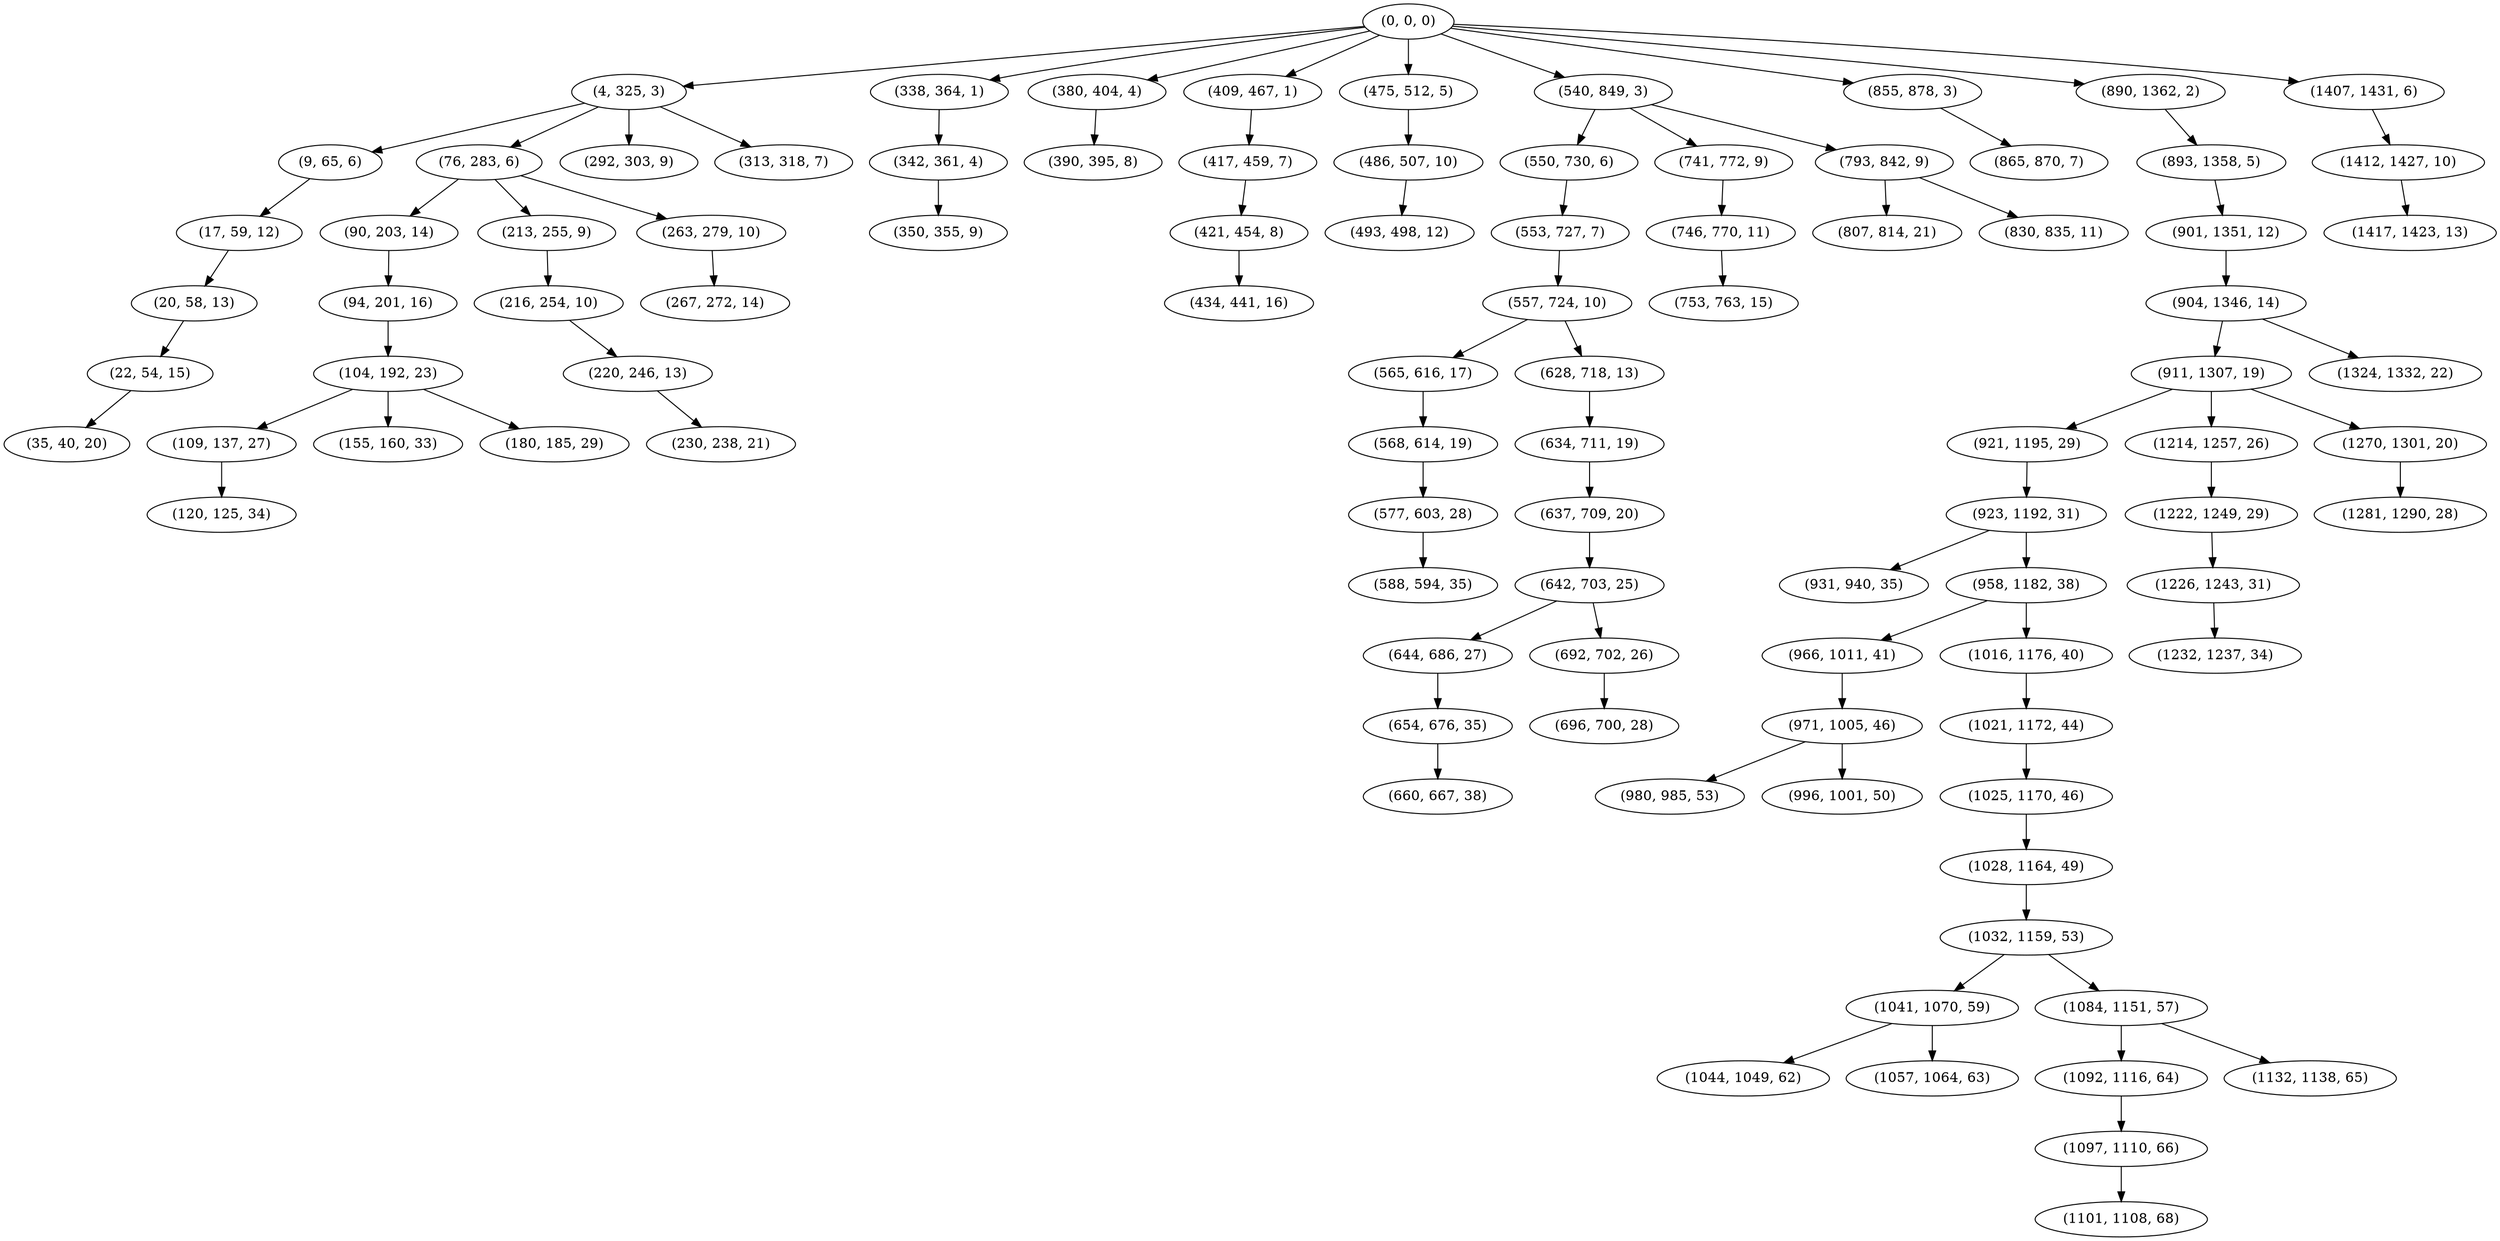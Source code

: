 digraph tree {
    "(0, 0, 0)";
    "(4, 325, 3)";
    "(9, 65, 6)";
    "(17, 59, 12)";
    "(20, 58, 13)";
    "(22, 54, 15)";
    "(35, 40, 20)";
    "(76, 283, 6)";
    "(90, 203, 14)";
    "(94, 201, 16)";
    "(104, 192, 23)";
    "(109, 137, 27)";
    "(120, 125, 34)";
    "(155, 160, 33)";
    "(180, 185, 29)";
    "(213, 255, 9)";
    "(216, 254, 10)";
    "(220, 246, 13)";
    "(230, 238, 21)";
    "(263, 279, 10)";
    "(267, 272, 14)";
    "(292, 303, 9)";
    "(313, 318, 7)";
    "(338, 364, 1)";
    "(342, 361, 4)";
    "(350, 355, 9)";
    "(380, 404, 4)";
    "(390, 395, 8)";
    "(409, 467, 1)";
    "(417, 459, 7)";
    "(421, 454, 8)";
    "(434, 441, 16)";
    "(475, 512, 5)";
    "(486, 507, 10)";
    "(493, 498, 12)";
    "(540, 849, 3)";
    "(550, 730, 6)";
    "(553, 727, 7)";
    "(557, 724, 10)";
    "(565, 616, 17)";
    "(568, 614, 19)";
    "(577, 603, 28)";
    "(588, 594, 35)";
    "(628, 718, 13)";
    "(634, 711, 19)";
    "(637, 709, 20)";
    "(642, 703, 25)";
    "(644, 686, 27)";
    "(654, 676, 35)";
    "(660, 667, 38)";
    "(692, 702, 26)";
    "(696, 700, 28)";
    "(741, 772, 9)";
    "(746, 770, 11)";
    "(753, 763, 15)";
    "(793, 842, 9)";
    "(807, 814, 21)";
    "(830, 835, 11)";
    "(855, 878, 3)";
    "(865, 870, 7)";
    "(890, 1362, 2)";
    "(893, 1358, 5)";
    "(901, 1351, 12)";
    "(904, 1346, 14)";
    "(911, 1307, 19)";
    "(921, 1195, 29)";
    "(923, 1192, 31)";
    "(931, 940, 35)";
    "(958, 1182, 38)";
    "(966, 1011, 41)";
    "(971, 1005, 46)";
    "(980, 985, 53)";
    "(996, 1001, 50)";
    "(1016, 1176, 40)";
    "(1021, 1172, 44)";
    "(1025, 1170, 46)";
    "(1028, 1164, 49)";
    "(1032, 1159, 53)";
    "(1041, 1070, 59)";
    "(1044, 1049, 62)";
    "(1057, 1064, 63)";
    "(1084, 1151, 57)";
    "(1092, 1116, 64)";
    "(1097, 1110, 66)";
    "(1101, 1108, 68)";
    "(1132, 1138, 65)";
    "(1214, 1257, 26)";
    "(1222, 1249, 29)";
    "(1226, 1243, 31)";
    "(1232, 1237, 34)";
    "(1270, 1301, 20)";
    "(1281, 1290, 28)";
    "(1324, 1332, 22)";
    "(1407, 1431, 6)";
    "(1412, 1427, 10)";
    "(1417, 1423, 13)";
    "(0, 0, 0)" -> "(4, 325, 3)";
    "(0, 0, 0)" -> "(338, 364, 1)";
    "(0, 0, 0)" -> "(380, 404, 4)";
    "(0, 0, 0)" -> "(409, 467, 1)";
    "(0, 0, 0)" -> "(475, 512, 5)";
    "(0, 0, 0)" -> "(540, 849, 3)";
    "(0, 0, 0)" -> "(855, 878, 3)";
    "(0, 0, 0)" -> "(890, 1362, 2)";
    "(0, 0, 0)" -> "(1407, 1431, 6)";
    "(4, 325, 3)" -> "(9, 65, 6)";
    "(4, 325, 3)" -> "(76, 283, 6)";
    "(4, 325, 3)" -> "(292, 303, 9)";
    "(4, 325, 3)" -> "(313, 318, 7)";
    "(9, 65, 6)" -> "(17, 59, 12)";
    "(17, 59, 12)" -> "(20, 58, 13)";
    "(20, 58, 13)" -> "(22, 54, 15)";
    "(22, 54, 15)" -> "(35, 40, 20)";
    "(76, 283, 6)" -> "(90, 203, 14)";
    "(76, 283, 6)" -> "(213, 255, 9)";
    "(76, 283, 6)" -> "(263, 279, 10)";
    "(90, 203, 14)" -> "(94, 201, 16)";
    "(94, 201, 16)" -> "(104, 192, 23)";
    "(104, 192, 23)" -> "(109, 137, 27)";
    "(104, 192, 23)" -> "(155, 160, 33)";
    "(104, 192, 23)" -> "(180, 185, 29)";
    "(109, 137, 27)" -> "(120, 125, 34)";
    "(213, 255, 9)" -> "(216, 254, 10)";
    "(216, 254, 10)" -> "(220, 246, 13)";
    "(220, 246, 13)" -> "(230, 238, 21)";
    "(263, 279, 10)" -> "(267, 272, 14)";
    "(338, 364, 1)" -> "(342, 361, 4)";
    "(342, 361, 4)" -> "(350, 355, 9)";
    "(380, 404, 4)" -> "(390, 395, 8)";
    "(409, 467, 1)" -> "(417, 459, 7)";
    "(417, 459, 7)" -> "(421, 454, 8)";
    "(421, 454, 8)" -> "(434, 441, 16)";
    "(475, 512, 5)" -> "(486, 507, 10)";
    "(486, 507, 10)" -> "(493, 498, 12)";
    "(540, 849, 3)" -> "(550, 730, 6)";
    "(540, 849, 3)" -> "(741, 772, 9)";
    "(540, 849, 3)" -> "(793, 842, 9)";
    "(550, 730, 6)" -> "(553, 727, 7)";
    "(553, 727, 7)" -> "(557, 724, 10)";
    "(557, 724, 10)" -> "(565, 616, 17)";
    "(557, 724, 10)" -> "(628, 718, 13)";
    "(565, 616, 17)" -> "(568, 614, 19)";
    "(568, 614, 19)" -> "(577, 603, 28)";
    "(577, 603, 28)" -> "(588, 594, 35)";
    "(628, 718, 13)" -> "(634, 711, 19)";
    "(634, 711, 19)" -> "(637, 709, 20)";
    "(637, 709, 20)" -> "(642, 703, 25)";
    "(642, 703, 25)" -> "(644, 686, 27)";
    "(642, 703, 25)" -> "(692, 702, 26)";
    "(644, 686, 27)" -> "(654, 676, 35)";
    "(654, 676, 35)" -> "(660, 667, 38)";
    "(692, 702, 26)" -> "(696, 700, 28)";
    "(741, 772, 9)" -> "(746, 770, 11)";
    "(746, 770, 11)" -> "(753, 763, 15)";
    "(793, 842, 9)" -> "(807, 814, 21)";
    "(793, 842, 9)" -> "(830, 835, 11)";
    "(855, 878, 3)" -> "(865, 870, 7)";
    "(890, 1362, 2)" -> "(893, 1358, 5)";
    "(893, 1358, 5)" -> "(901, 1351, 12)";
    "(901, 1351, 12)" -> "(904, 1346, 14)";
    "(904, 1346, 14)" -> "(911, 1307, 19)";
    "(904, 1346, 14)" -> "(1324, 1332, 22)";
    "(911, 1307, 19)" -> "(921, 1195, 29)";
    "(911, 1307, 19)" -> "(1214, 1257, 26)";
    "(911, 1307, 19)" -> "(1270, 1301, 20)";
    "(921, 1195, 29)" -> "(923, 1192, 31)";
    "(923, 1192, 31)" -> "(931, 940, 35)";
    "(923, 1192, 31)" -> "(958, 1182, 38)";
    "(958, 1182, 38)" -> "(966, 1011, 41)";
    "(958, 1182, 38)" -> "(1016, 1176, 40)";
    "(966, 1011, 41)" -> "(971, 1005, 46)";
    "(971, 1005, 46)" -> "(980, 985, 53)";
    "(971, 1005, 46)" -> "(996, 1001, 50)";
    "(1016, 1176, 40)" -> "(1021, 1172, 44)";
    "(1021, 1172, 44)" -> "(1025, 1170, 46)";
    "(1025, 1170, 46)" -> "(1028, 1164, 49)";
    "(1028, 1164, 49)" -> "(1032, 1159, 53)";
    "(1032, 1159, 53)" -> "(1041, 1070, 59)";
    "(1032, 1159, 53)" -> "(1084, 1151, 57)";
    "(1041, 1070, 59)" -> "(1044, 1049, 62)";
    "(1041, 1070, 59)" -> "(1057, 1064, 63)";
    "(1084, 1151, 57)" -> "(1092, 1116, 64)";
    "(1084, 1151, 57)" -> "(1132, 1138, 65)";
    "(1092, 1116, 64)" -> "(1097, 1110, 66)";
    "(1097, 1110, 66)" -> "(1101, 1108, 68)";
    "(1214, 1257, 26)" -> "(1222, 1249, 29)";
    "(1222, 1249, 29)" -> "(1226, 1243, 31)";
    "(1226, 1243, 31)" -> "(1232, 1237, 34)";
    "(1270, 1301, 20)" -> "(1281, 1290, 28)";
    "(1407, 1431, 6)" -> "(1412, 1427, 10)";
    "(1412, 1427, 10)" -> "(1417, 1423, 13)";
}
